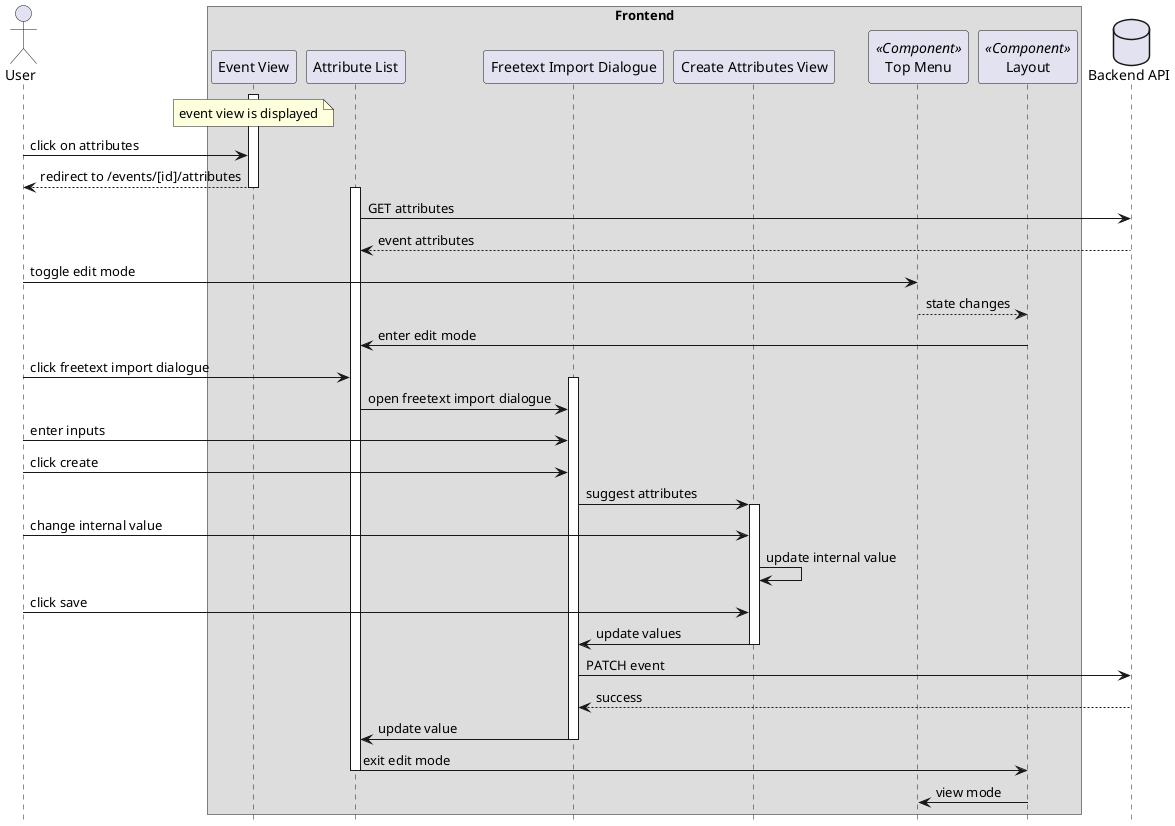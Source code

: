 @startuml
hide footbox

actor User as user
box "Frontend"
participant "Event View" as eventview
participant "Attribute List" as attributelist
participant "Freetext Import Dialogue" as freetextdialogue
participant "Create Attributes View" as createattributesview
participant "Top Menu" as topmenu <<Component>>
participant "Layout" as layout <<Component>>
end box
database "Backend API" as api

note over eventview : event view is displayed

activate eventview
user -> eventview : click on attributes
eventview --> user : redirect to /events/[id]/attributes
deactivate eventview

activate attributelist
attributelist -> api : GET attributes
api --> attributelist : event attributes

user -> topmenu : toggle edit mode
topmenu --> layout : state changes
layout -> attributelist : enter edit mode
user -> attributelist : click freetext import dialogue

activate freetextdialogue
attributelist -> freetextdialogue : open freetext import dialogue
user -> freetextdialogue : enter inputs
user -> freetextdialogue : click create

freetextdialogue -> createattributesview : suggest attributes
activate createattributesview
user -> createattributesview : change internal value
createattributesview -> createattributesview : update internal value
user -> createattributesview : click save
createattributesview -> freetextdialogue : update values
deactivate createattributesview

freetextdialogue -> api : PATCH event
api --> freetextdialogue : success
freetextdialogue -> attributelist : update value
deactivate freetextdialogue

attributelist -> layout : exit edit mode
deactivate attributelist
layout -> topmenu : view mode
@enduml
